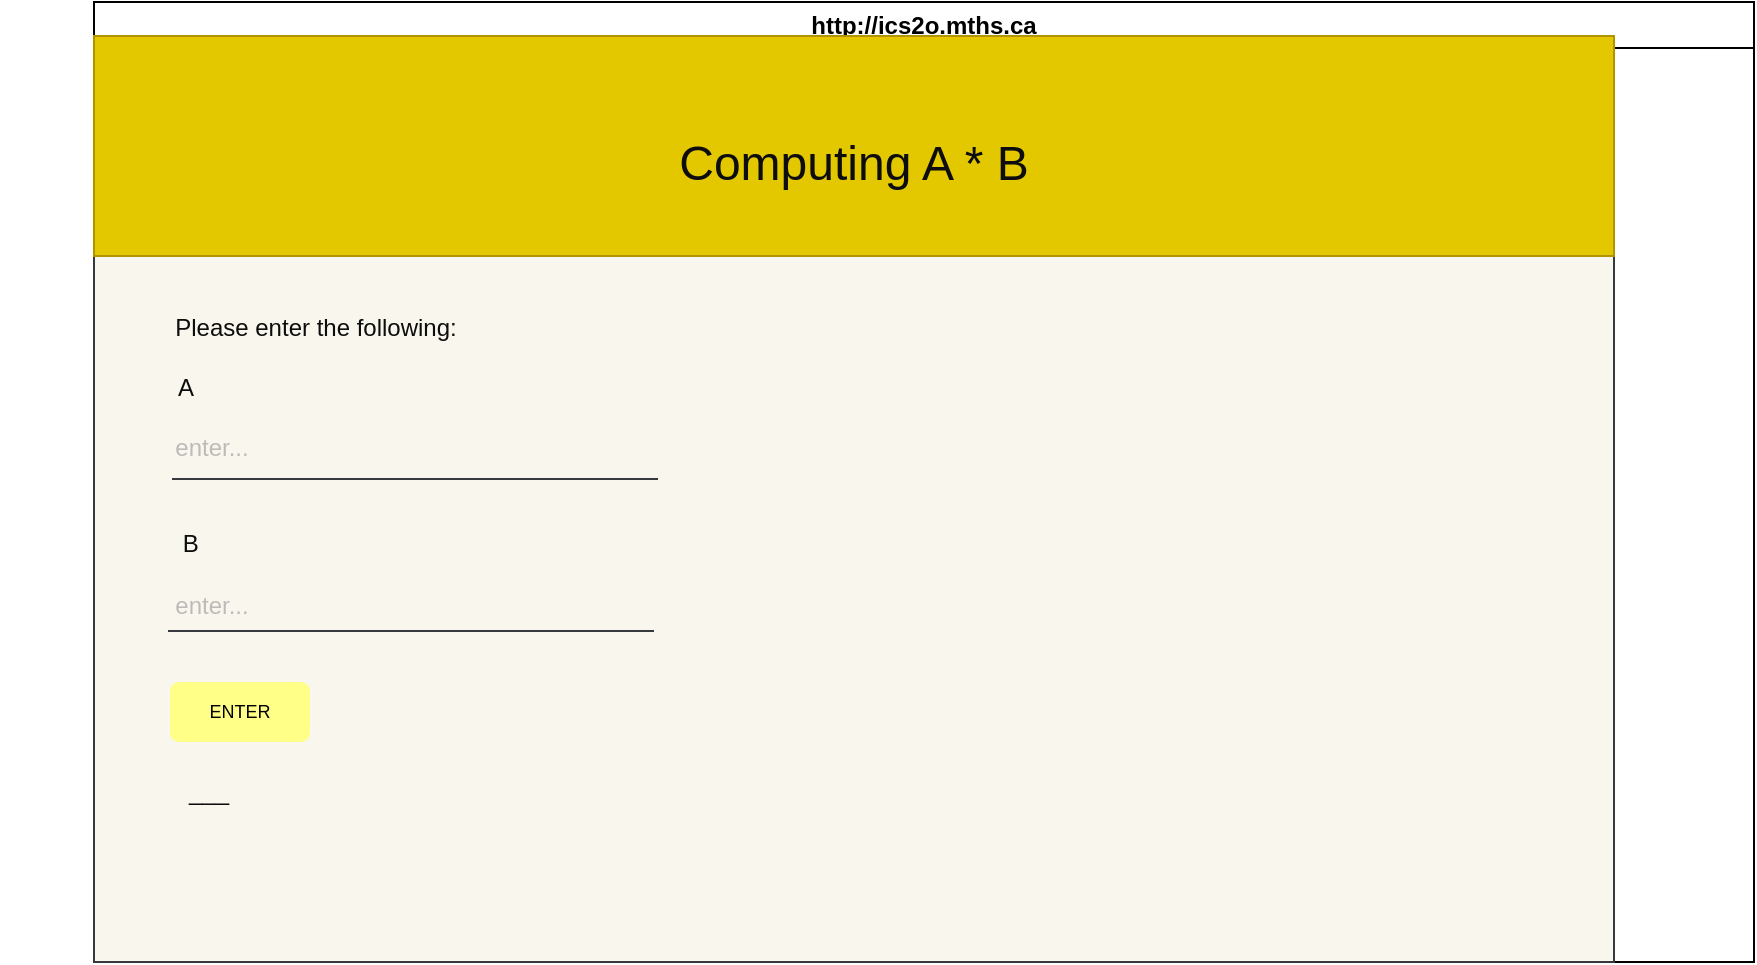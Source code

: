 <mxfile>
    <diagram id="HIP3nbAZw_EuaXWnEj3U" name="Page-1">
        <mxGraphModel dx="532" dy="169" grid="1" gridSize="10" guides="1" tooltips="1" connect="1" arrows="1" fold="1" page="1" pageScale="1" pageWidth="850" pageHeight="1100" math="0" shadow="0">
            <root>
                <mxCell id="0"/>
                <mxCell id="1" parent="0"/>
                <mxCell id="7" value="http://ics2o.mths.ca" style="swimlane;whiteSpace=wrap;html=1;" vertex="1" parent="1">
                    <mxGeometry x="60" y="60" width="830" height="480" as="geometry"/>
                </mxCell>
                <mxCell id="8" value="" style="rounded=0;whiteSpace=wrap;html=1;fillColor=#f9f7ed;strokeColor=#36393d;fontSize=9;" vertex="1" parent="7">
                    <mxGeometry y="120" width="760" height="360" as="geometry"/>
                </mxCell>
                <mxCell id="9" value="A" style="text;html=1;strokeColor=none;fillColor=none;align=center;verticalAlign=middle;whiteSpace=wrap;rounded=0;fontColor=#0D0D0D;" vertex="1" parent="7">
                    <mxGeometry x="-29" y="178" width="150" height="30" as="geometry"/>
                </mxCell>
                <mxCell id="10" value="enter..." style="text;html=1;strokeColor=none;fillColor=none;align=center;verticalAlign=middle;whiteSpace=wrap;rounded=0;fontColor=#BDBBB9;" vertex="1" parent="7">
                    <mxGeometry x="28" y="287" width="62" height="30" as="geometry"/>
                </mxCell>
                <mxCell id="11" value="" style="whiteSpace=wrap;html=1;fillColor=#e3c800;fontColor=#000000;strokeColor=#B09500;" vertex="1" parent="7">
                    <mxGeometry y="17" width="760" height="110" as="geometry"/>
                </mxCell>
                <mxCell id="12" value="&lt;font color=&quot;#000000&quot; style=&quot;font-size: 9px;&quot;&gt;ENTER&lt;/font&gt;" style="rounded=1;whiteSpace=wrap;html=1;fillColor=#ffff88;strokeColor=none;fontSize=9;" vertex="1" parent="7">
                    <mxGeometry x="38" y="340" width="70" height="30" as="geometry"/>
                </mxCell>
                <mxCell id="13" value="B&amp;nbsp;" style="text;html=1;strokeColor=none;fillColor=none;align=center;verticalAlign=middle;whiteSpace=wrap;rounded=0;fontColor=#0D0D0D;" vertex="1" parent="7">
                    <mxGeometry x="-25" y="256" width="150" height="30" as="geometry"/>
                </mxCell>
                <mxCell id="14" value="___" style="text;html=1;strokeColor=none;fillColor=none;align=center;verticalAlign=middle;whiteSpace=wrap;rounded=0;fontColor=#0D0D0D;" vertex="1" parent="7">
                    <mxGeometry x="-25" y="380" width="165" height="30" as="geometry"/>
                </mxCell>
                <mxCell id="15" value="Please enter the following:" style="text;html=1;strokeColor=none;fillColor=none;align=center;verticalAlign=middle;whiteSpace=wrap;rounded=0;fontColor=#0D0D0D;" vertex="1" parent="7">
                    <mxGeometry x="-47" y="148" width="316" height="30" as="geometry"/>
                </mxCell>
                <mxCell id="16" value="enter..." style="text;html=1;strokeColor=none;fillColor=none;align=center;verticalAlign=middle;whiteSpace=wrap;rounded=0;fontColor=#BDBBB9;" vertex="1" parent="7">
                    <mxGeometry x="28" y="208" width="62" height="30" as="geometry"/>
                </mxCell>
                <mxCell id="17" value="" style="endArrow=none;html=1;fontColor=#0D0D0D;jumpSize=5;fillColor=#eeeeee;strokeColor=#36393d;" edge="1" parent="7">
                    <mxGeometry width="50" height="50" relative="1" as="geometry">
                        <mxPoint x="39" y="238.5" as="sourcePoint"/>
                        <mxPoint x="282" y="238.5" as="targetPoint"/>
                    </mxGeometry>
                </mxCell>
                <mxCell id="19" value="" style="shape=image;verticalLabelPosition=bottom;labelBackgroundColor=default;verticalAlign=top;aspect=fixed;imageAspect=0;image=https://i.pinimg.com/originals/e0/ca/5f/e0ca5f21a16a02edbba8b758e7aa4af5.jpg;" vertex="1" parent="7">
                    <mxGeometry x="530" y="164.38" width="184.9" height="125.62" as="geometry"/>
                </mxCell>
                <mxCell id="20" value="&lt;h1&gt;&lt;font color=&quot;#0d0d0d&quot;&gt;&lt;span style=&quot;font-weight: 400;&quot;&gt;Computing A * B&lt;/span&gt;&lt;/font&gt;&lt;/h1&gt;" style="text;html=1;strokeColor=none;fillColor=none;align=center;verticalAlign=middle;whiteSpace=wrap;rounded=0;" vertex="1" parent="1">
                    <mxGeometry x="220" y="81" width="440" height="120" as="geometry"/>
                </mxCell>
                <mxCell id="21" value="" style="endArrow=none;html=1;fontColor=#0D0D0D;jumpSize=5;fillColor=#eeeeee;strokeColor=#36393d;" edge="1" parent="1">
                    <mxGeometry width="50" height="50" relative="1" as="geometry">
                        <mxPoint x="97" y="374.5" as="sourcePoint"/>
                        <mxPoint x="340" y="374.5" as="targetPoint"/>
                    </mxGeometry>
                </mxCell>
            </root>
        </mxGraphModel>
    </diagram>
</mxfile>